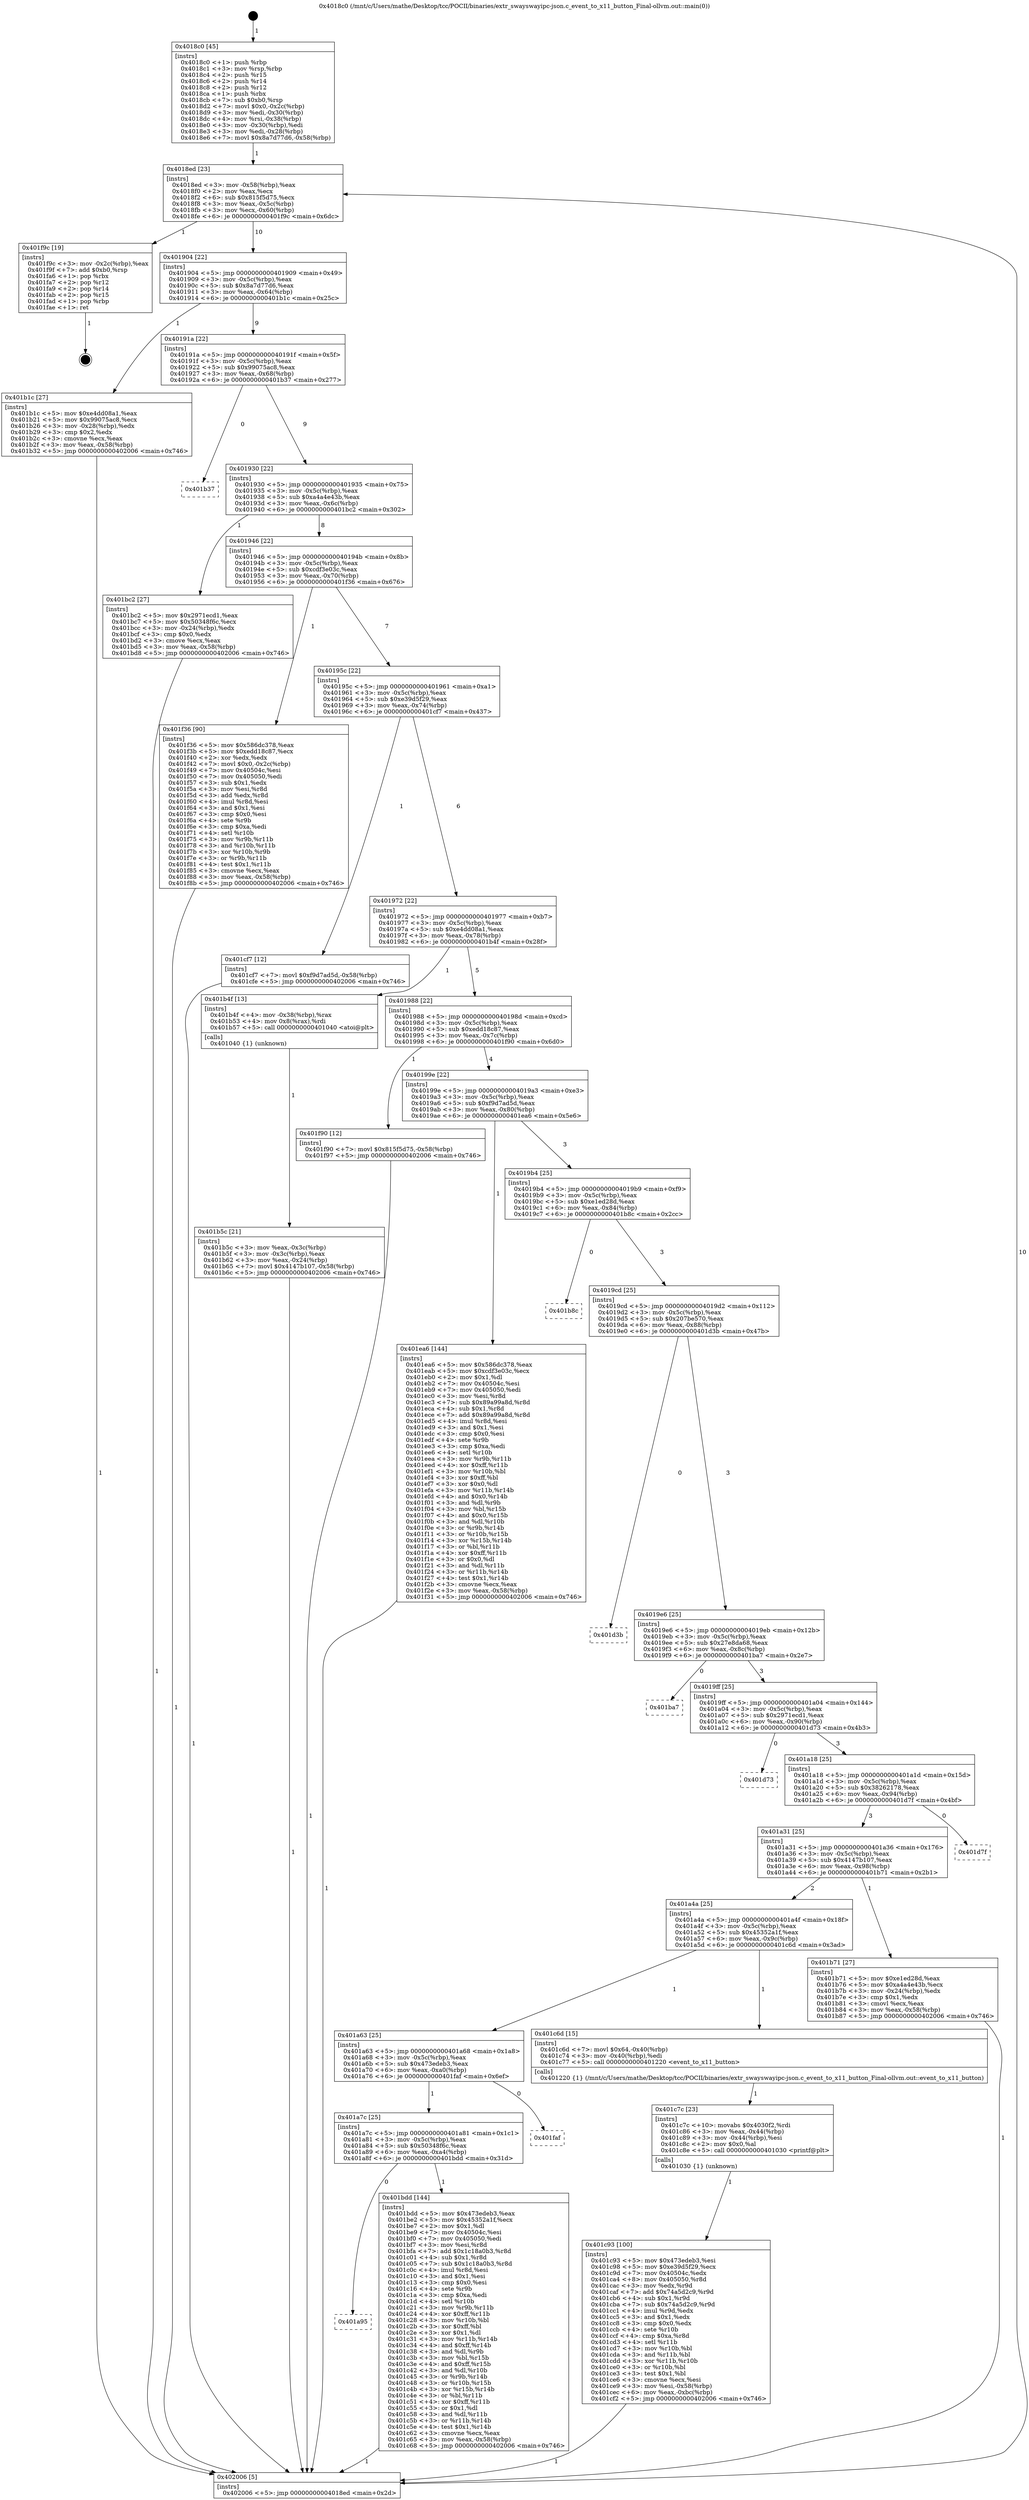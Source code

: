 digraph "0x4018c0" {
  label = "0x4018c0 (/mnt/c/Users/mathe/Desktop/tcc/POCII/binaries/extr_swayswayipc-json.c_event_to_x11_button_Final-ollvm.out::main(0))"
  labelloc = "t"
  node[shape=record]

  Entry [label="",width=0.3,height=0.3,shape=circle,fillcolor=black,style=filled]
  "0x4018ed" [label="{
     0x4018ed [23]\l
     | [instrs]\l
     &nbsp;&nbsp;0x4018ed \<+3\>: mov -0x58(%rbp),%eax\l
     &nbsp;&nbsp;0x4018f0 \<+2\>: mov %eax,%ecx\l
     &nbsp;&nbsp;0x4018f2 \<+6\>: sub $0x815f5d75,%ecx\l
     &nbsp;&nbsp;0x4018f8 \<+3\>: mov %eax,-0x5c(%rbp)\l
     &nbsp;&nbsp;0x4018fb \<+3\>: mov %ecx,-0x60(%rbp)\l
     &nbsp;&nbsp;0x4018fe \<+6\>: je 0000000000401f9c \<main+0x6dc\>\l
  }"]
  "0x401f9c" [label="{
     0x401f9c [19]\l
     | [instrs]\l
     &nbsp;&nbsp;0x401f9c \<+3\>: mov -0x2c(%rbp),%eax\l
     &nbsp;&nbsp;0x401f9f \<+7\>: add $0xb0,%rsp\l
     &nbsp;&nbsp;0x401fa6 \<+1\>: pop %rbx\l
     &nbsp;&nbsp;0x401fa7 \<+2\>: pop %r12\l
     &nbsp;&nbsp;0x401fa9 \<+2\>: pop %r14\l
     &nbsp;&nbsp;0x401fab \<+2\>: pop %r15\l
     &nbsp;&nbsp;0x401fad \<+1\>: pop %rbp\l
     &nbsp;&nbsp;0x401fae \<+1\>: ret\l
  }"]
  "0x401904" [label="{
     0x401904 [22]\l
     | [instrs]\l
     &nbsp;&nbsp;0x401904 \<+5\>: jmp 0000000000401909 \<main+0x49\>\l
     &nbsp;&nbsp;0x401909 \<+3\>: mov -0x5c(%rbp),%eax\l
     &nbsp;&nbsp;0x40190c \<+5\>: sub $0x8a7d77d6,%eax\l
     &nbsp;&nbsp;0x401911 \<+3\>: mov %eax,-0x64(%rbp)\l
     &nbsp;&nbsp;0x401914 \<+6\>: je 0000000000401b1c \<main+0x25c\>\l
  }"]
  Exit [label="",width=0.3,height=0.3,shape=circle,fillcolor=black,style=filled,peripheries=2]
  "0x401b1c" [label="{
     0x401b1c [27]\l
     | [instrs]\l
     &nbsp;&nbsp;0x401b1c \<+5\>: mov $0xe4dd08a1,%eax\l
     &nbsp;&nbsp;0x401b21 \<+5\>: mov $0x99075ac8,%ecx\l
     &nbsp;&nbsp;0x401b26 \<+3\>: mov -0x28(%rbp),%edx\l
     &nbsp;&nbsp;0x401b29 \<+3\>: cmp $0x2,%edx\l
     &nbsp;&nbsp;0x401b2c \<+3\>: cmovne %ecx,%eax\l
     &nbsp;&nbsp;0x401b2f \<+3\>: mov %eax,-0x58(%rbp)\l
     &nbsp;&nbsp;0x401b32 \<+5\>: jmp 0000000000402006 \<main+0x746\>\l
  }"]
  "0x40191a" [label="{
     0x40191a [22]\l
     | [instrs]\l
     &nbsp;&nbsp;0x40191a \<+5\>: jmp 000000000040191f \<main+0x5f\>\l
     &nbsp;&nbsp;0x40191f \<+3\>: mov -0x5c(%rbp),%eax\l
     &nbsp;&nbsp;0x401922 \<+5\>: sub $0x99075ac8,%eax\l
     &nbsp;&nbsp;0x401927 \<+3\>: mov %eax,-0x68(%rbp)\l
     &nbsp;&nbsp;0x40192a \<+6\>: je 0000000000401b37 \<main+0x277\>\l
  }"]
  "0x402006" [label="{
     0x402006 [5]\l
     | [instrs]\l
     &nbsp;&nbsp;0x402006 \<+5\>: jmp 00000000004018ed \<main+0x2d\>\l
  }"]
  "0x4018c0" [label="{
     0x4018c0 [45]\l
     | [instrs]\l
     &nbsp;&nbsp;0x4018c0 \<+1\>: push %rbp\l
     &nbsp;&nbsp;0x4018c1 \<+3\>: mov %rsp,%rbp\l
     &nbsp;&nbsp;0x4018c4 \<+2\>: push %r15\l
     &nbsp;&nbsp;0x4018c6 \<+2\>: push %r14\l
     &nbsp;&nbsp;0x4018c8 \<+2\>: push %r12\l
     &nbsp;&nbsp;0x4018ca \<+1\>: push %rbx\l
     &nbsp;&nbsp;0x4018cb \<+7\>: sub $0xb0,%rsp\l
     &nbsp;&nbsp;0x4018d2 \<+7\>: movl $0x0,-0x2c(%rbp)\l
     &nbsp;&nbsp;0x4018d9 \<+3\>: mov %edi,-0x30(%rbp)\l
     &nbsp;&nbsp;0x4018dc \<+4\>: mov %rsi,-0x38(%rbp)\l
     &nbsp;&nbsp;0x4018e0 \<+3\>: mov -0x30(%rbp),%edi\l
     &nbsp;&nbsp;0x4018e3 \<+3\>: mov %edi,-0x28(%rbp)\l
     &nbsp;&nbsp;0x4018e6 \<+7\>: movl $0x8a7d77d6,-0x58(%rbp)\l
  }"]
  "0x401c93" [label="{
     0x401c93 [100]\l
     | [instrs]\l
     &nbsp;&nbsp;0x401c93 \<+5\>: mov $0x473edeb3,%esi\l
     &nbsp;&nbsp;0x401c98 \<+5\>: mov $0xe39d5f29,%ecx\l
     &nbsp;&nbsp;0x401c9d \<+7\>: mov 0x40504c,%edx\l
     &nbsp;&nbsp;0x401ca4 \<+8\>: mov 0x405050,%r8d\l
     &nbsp;&nbsp;0x401cac \<+3\>: mov %edx,%r9d\l
     &nbsp;&nbsp;0x401caf \<+7\>: add $0x74a5d2c9,%r9d\l
     &nbsp;&nbsp;0x401cb6 \<+4\>: sub $0x1,%r9d\l
     &nbsp;&nbsp;0x401cba \<+7\>: sub $0x74a5d2c9,%r9d\l
     &nbsp;&nbsp;0x401cc1 \<+4\>: imul %r9d,%edx\l
     &nbsp;&nbsp;0x401cc5 \<+3\>: and $0x1,%edx\l
     &nbsp;&nbsp;0x401cc8 \<+3\>: cmp $0x0,%edx\l
     &nbsp;&nbsp;0x401ccb \<+4\>: sete %r10b\l
     &nbsp;&nbsp;0x401ccf \<+4\>: cmp $0xa,%r8d\l
     &nbsp;&nbsp;0x401cd3 \<+4\>: setl %r11b\l
     &nbsp;&nbsp;0x401cd7 \<+3\>: mov %r10b,%bl\l
     &nbsp;&nbsp;0x401cda \<+3\>: and %r11b,%bl\l
     &nbsp;&nbsp;0x401cdd \<+3\>: xor %r11b,%r10b\l
     &nbsp;&nbsp;0x401ce0 \<+3\>: or %r10b,%bl\l
     &nbsp;&nbsp;0x401ce3 \<+3\>: test $0x1,%bl\l
     &nbsp;&nbsp;0x401ce6 \<+3\>: cmovne %ecx,%esi\l
     &nbsp;&nbsp;0x401ce9 \<+3\>: mov %esi,-0x58(%rbp)\l
     &nbsp;&nbsp;0x401cec \<+6\>: mov %eax,-0xbc(%rbp)\l
     &nbsp;&nbsp;0x401cf2 \<+5\>: jmp 0000000000402006 \<main+0x746\>\l
  }"]
  "0x401b37" [label="{
     0x401b37\l
  }", style=dashed]
  "0x401930" [label="{
     0x401930 [22]\l
     | [instrs]\l
     &nbsp;&nbsp;0x401930 \<+5\>: jmp 0000000000401935 \<main+0x75\>\l
     &nbsp;&nbsp;0x401935 \<+3\>: mov -0x5c(%rbp),%eax\l
     &nbsp;&nbsp;0x401938 \<+5\>: sub $0xa4a4e43b,%eax\l
     &nbsp;&nbsp;0x40193d \<+3\>: mov %eax,-0x6c(%rbp)\l
     &nbsp;&nbsp;0x401940 \<+6\>: je 0000000000401bc2 \<main+0x302\>\l
  }"]
  "0x401c7c" [label="{
     0x401c7c [23]\l
     | [instrs]\l
     &nbsp;&nbsp;0x401c7c \<+10\>: movabs $0x4030f2,%rdi\l
     &nbsp;&nbsp;0x401c86 \<+3\>: mov %eax,-0x44(%rbp)\l
     &nbsp;&nbsp;0x401c89 \<+3\>: mov -0x44(%rbp),%esi\l
     &nbsp;&nbsp;0x401c8c \<+2\>: mov $0x0,%al\l
     &nbsp;&nbsp;0x401c8e \<+5\>: call 0000000000401030 \<printf@plt\>\l
     | [calls]\l
     &nbsp;&nbsp;0x401030 \{1\} (unknown)\l
  }"]
  "0x401bc2" [label="{
     0x401bc2 [27]\l
     | [instrs]\l
     &nbsp;&nbsp;0x401bc2 \<+5\>: mov $0x2971ecd1,%eax\l
     &nbsp;&nbsp;0x401bc7 \<+5\>: mov $0x50348f6c,%ecx\l
     &nbsp;&nbsp;0x401bcc \<+3\>: mov -0x24(%rbp),%edx\l
     &nbsp;&nbsp;0x401bcf \<+3\>: cmp $0x0,%edx\l
     &nbsp;&nbsp;0x401bd2 \<+3\>: cmove %ecx,%eax\l
     &nbsp;&nbsp;0x401bd5 \<+3\>: mov %eax,-0x58(%rbp)\l
     &nbsp;&nbsp;0x401bd8 \<+5\>: jmp 0000000000402006 \<main+0x746\>\l
  }"]
  "0x401946" [label="{
     0x401946 [22]\l
     | [instrs]\l
     &nbsp;&nbsp;0x401946 \<+5\>: jmp 000000000040194b \<main+0x8b\>\l
     &nbsp;&nbsp;0x40194b \<+3\>: mov -0x5c(%rbp),%eax\l
     &nbsp;&nbsp;0x40194e \<+5\>: sub $0xcdf3e03c,%eax\l
     &nbsp;&nbsp;0x401953 \<+3\>: mov %eax,-0x70(%rbp)\l
     &nbsp;&nbsp;0x401956 \<+6\>: je 0000000000401f36 \<main+0x676\>\l
  }"]
  "0x401a95" [label="{
     0x401a95\l
  }", style=dashed]
  "0x401f36" [label="{
     0x401f36 [90]\l
     | [instrs]\l
     &nbsp;&nbsp;0x401f36 \<+5\>: mov $0x586dc378,%eax\l
     &nbsp;&nbsp;0x401f3b \<+5\>: mov $0xedd18c87,%ecx\l
     &nbsp;&nbsp;0x401f40 \<+2\>: xor %edx,%edx\l
     &nbsp;&nbsp;0x401f42 \<+7\>: movl $0x0,-0x2c(%rbp)\l
     &nbsp;&nbsp;0x401f49 \<+7\>: mov 0x40504c,%esi\l
     &nbsp;&nbsp;0x401f50 \<+7\>: mov 0x405050,%edi\l
     &nbsp;&nbsp;0x401f57 \<+3\>: sub $0x1,%edx\l
     &nbsp;&nbsp;0x401f5a \<+3\>: mov %esi,%r8d\l
     &nbsp;&nbsp;0x401f5d \<+3\>: add %edx,%r8d\l
     &nbsp;&nbsp;0x401f60 \<+4\>: imul %r8d,%esi\l
     &nbsp;&nbsp;0x401f64 \<+3\>: and $0x1,%esi\l
     &nbsp;&nbsp;0x401f67 \<+3\>: cmp $0x0,%esi\l
     &nbsp;&nbsp;0x401f6a \<+4\>: sete %r9b\l
     &nbsp;&nbsp;0x401f6e \<+3\>: cmp $0xa,%edi\l
     &nbsp;&nbsp;0x401f71 \<+4\>: setl %r10b\l
     &nbsp;&nbsp;0x401f75 \<+3\>: mov %r9b,%r11b\l
     &nbsp;&nbsp;0x401f78 \<+3\>: and %r10b,%r11b\l
     &nbsp;&nbsp;0x401f7b \<+3\>: xor %r10b,%r9b\l
     &nbsp;&nbsp;0x401f7e \<+3\>: or %r9b,%r11b\l
     &nbsp;&nbsp;0x401f81 \<+4\>: test $0x1,%r11b\l
     &nbsp;&nbsp;0x401f85 \<+3\>: cmovne %ecx,%eax\l
     &nbsp;&nbsp;0x401f88 \<+3\>: mov %eax,-0x58(%rbp)\l
     &nbsp;&nbsp;0x401f8b \<+5\>: jmp 0000000000402006 \<main+0x746\>\l
  }"]
  "0x40195c" [label="{
     0x40195c [22]\l
     | [instrs]\l
     &nbsp;&nbsp;0x40195c \<+5\>: jmp 0000000000401961 \<main+0xa1\>\l
     &nbsp;&nbsp;0x401961 \<+3\>: mov -0x5c(%rbp),%eax\l
     &nbsp;&nbsp;0x401964 \<+5\>: sub $0xe39d5f29,%eax\l
     &nbsp;&nbsp;0x401969 \<+3\>: mov %eax,-0x74(%rbp)\l
     &nbsp;&nbsp;0x40196c \<+6\>: je 0000000000401cf7 \<main+0x437\>\l
  }"]
  "0x401bdd" [label="{
     0x401bdd [144]\l
     | [instrs]\l
     &nbsp;&nbsp;0x401bdd \<+5\>: mov $0x473edeb3,%eax\l
     &nbsp;&nbsp;0x401be2 \<+5\>: mov $0x45352a1f,%ecx\l
     &nbsp;&nbsp;0x401be7 \<+2\>: mov $0x1,%dl\l
     &nbsp;&nbsp;0x401be9 \<+7\>: mov 0x40504c,%esi\l
     &nbsp;&nbsp;0x401bf0 \<+7\>: mov 0x405050,%edi\l
     &nbsp;&nbsp;0x401bf7 \<+3\>: mov %esi,%r8d\l
     &nbsp;&nbsp;0x401bfa \<+7\>: add $0x1c18a0b3,%r8d\l
     &nbsp;&nbsp;0x401c01 \<+4\>: sub $0x1,%r8d\l
     &nbsp;&nbsp;0x401c05 \<+7\>: sub $0x1c18a0b3,%r8d\l
     &nbsp;&nbsp;0x401c0c \<+4\>: imul %r8d,%esi\l
     &nbsp;&nbsp;0x401c10 \<+3\>: and $0x1,%esi\l
     &nbsp;&nbsp;0x401c13 \<+3\>: cmp $0x0,%esi\l
     &nbsp;&nbsp;0x401c16 \<+4\>: sete %r9b\l
     &nbsp;&nbsp;0x401c1a \<+3\>: cmp $0xa,%edi\l
     &nbsp;&nbsp;0x401c1d \<+4\>: setl %r10b\l
     &nbsp;&nbsp;0x401c21 \<+3\>: mov %r9b,%r11b\l
     &nbsp;&nbsp;0x401c24 \<+4\>: xor $0xff,%r11b\l
     &nbsp;&nbsp;0x401c28 \<+3\>: mov %r10b,%bl\l
     &nbsp;&nbsp;0x401c2b \<+3\>: xor $0xff,%bl\l
     &nbsp;&nbsp;0x401c2e \<+3\>: xor $0x1,%dl\l
     &nbsp;&nbsp;0x401c31 \<+3\>: mov %r11b,%r14b\l
     &nbsp;&nbsp;0x401c34 \<+4\>: and $0xff,%r14b\l
     &nbsp;&nbsp;0x401c38 \<+3\>: and %dl,%r9b\l
     &nbsp;&nbsp;0x401c3b \<+3\>: mov %bl,%r15b\l
     &nbsp;&nbsp;0x401c3e \<+4\>: and $0xff,%r15b\l
     &nbsp;&nbsp;0x401c42 \<+3\>: and %dl,%r10b\l
     &nbsp;&nbsp;0x401c45 \<+3\>: or %r9b,%r14b\l
     &nbsp;&nbsp;0x401c48 \<+3\>: or %r10b,%r15b\l
     &nbsp;&nbsp;0x401c4b \<+3\>: xor %r15b,%r14b\l
     &nbsp;&nbsp;0x401c4e \<+3\>: or %bl,%r11b\l
     &nbsp;&nbsp;0x401c51 \<+4\>: xor $0xff,%r11b\l
     &nbsp;&nbsp;0x401c55 \<+3\>: or $0x1,%dl\l
     &nbsp;&nbsp;0x401c58 \<+3\>: and %dl,%r11b\l
     &nbsp;&nbsp;0x401c5b \<+3\>: or %r11b,%r14b\l
     &nbsp;&nbsp;0x401c5e \<+4\>: test $0x1,%r14b\l
     &nbsp;&nbsp;0x401c62 \<+3\>: cmovne %ecx,%eax\l
     &nbsp;&nbsp;0x401c65 \<+3\>: mov %eax,-0x58(%rbp)\l
     &nbsp;&nbsp;0x401c68 \<+5\>: jmp 0000000000402006 \<main+0x746\>\l
  }"]
  "0x401cf7" [label="{
     0x401cf7 [12]\l
     | [instrs]\l
     &nbsp;&nbsp;0x401cf7 \<+7\>: movl $0xf9d7ad5d,-0x58(%rbp)\l
     &nbsp;&nbsp;0x401cfe \<+5\>: jmp 0000000000402006 \<main+0x746\>\l
  }"]
  "0x401972" [label="{
     0x401972 [22]\l
     | [instrs]\l
     &nbsp;&nbsp;0x401972 \<+5\>: jmp 0000000000401977 \<main+0xb7\>\l
     &nbsp;&nbsp;0x401977 \<+3\>: mov -0x5c(%rbp),%eax\l
     &nbsp;&nbsp;0x40197a \<+5\>: sub $0xe4dd08a1,%eax\l
     &nbsp;&nbsp;0x40197f \<+3\>: mov %eax,-0x78(%rbp)\l
     &nbsp;&nbsp;0x401982 \<+6\>: je 0000000000401b4f \<main+0x28f\>\l
  }"]
  "0x401a7c" [label="{
     0x401a7c [25]\l
     | [instrs]\l
     &nbsp;&nbsp;0x401a7c \<+5\>: jmp 0000000000401a81 \<main+0x1c1\>\l
     &nbsp;&nbsp;0x401a81 \<+3\>: mov -0x5c(%rbp),%eax\l
     &nbsp;&nbsp;0x401a84 \<+5\>: sub $0x50348f6c,%eax\l
     &nbsp;&nbsp;0x401a89 \<+6\>: mov %eax,-0xa4(%rbp)\l
     &nbsp;&nbsp;0x401a8f \<+6\>: je 0000000000401bdd \<main+0x31d\>\l
  }"]
  "0x401b4f" [label="{
     0x401b4f [13]\l
     | [instrs]\l
     &nbsp;&nbsp;0x401b4f \<+4\>: mov -0x38(%rbp),%rax\l
     &nbsp;&nbsp;0x401b53 \<+4\>: mov 0x8(%rax),%rdi\l
     &nbsp;&nbsp;0x401b57 \<+5\>: call 0000000000401040 \<atoi@plt\>\l
     | [calls]\l
     &nbsp;&nbsp;0x401040 \{1\} (unknown)\l
  }"]
  "0x401988" [label="{
     0x401988 [22]\l
     | [instrs]\l
     &nbsp;&nbsp;0x401988 \<+5\>: jmp 000000000040198d \<main+0xcd\>\l
     &nbsp;&nbsp;0x40198d \<+3\>: mov -0x5c(%rbp),%eax\l
     &nbsp;&nbsp;0x401990 \<+5\>: sub $0xedd18c87,%eax\l
     &nbsp;&nbsp;0x401995 \<+3\>: mov %eax,-0x7c(%rbp)\l
     &nbsp;&nbsp;0x401998 \<+6\>: je 0000000000401f90 \<main+0x6d0\>\l
  }"]
  "0x401b5c" [label="{
     0x401b5c [21]\l
     | [instrs]\l
     &nbsp;&nbsp;0x401b5c \<+3\>: mov %eax,-0x3c(%rbp)\l
     &nbsp;&nbsp;0x401b5f \<+3\>: mov -0x3c(%rbp),%eax\l
     &nbsp;&nbsp;0x401b62 \<+3\>: mov %eax,-0x24(%rbp)\l
     &nbsp;&nbsp;0x401b65 \<+7\>: movl $0x4147b107,-0x58(%rbp)\l
     &nbsp;&nbsp;0x401b6c \<+5\>: jmp 0000000000402006 \<main+0x746\>\l
  }"]
  "0x401faf" [label="{
     0x401faf\l
  }", style=dashed]
  "0x401f90" [label="{
     0x401f90 [12]\l
     | [instrs]\l
     &nbsp;&nbsp;0x401f90 \<+7\>: movl $0x815f5d75,-0x58(%rbp)\l
     &nbsp;&nbsp;0x401f97 \<+5\>: jmp 0000000000402006 \<main+0x746\>\l
  }"]
  "0x40199e" [label="{
     0x40199e [22]\l
     | [instrs]\l
     &nbsp;&nbsp;0x40199e \<+5\>: jmp 00000000004019a3 \<main+0xe3\>\l
     &nbsp;&nbsp;0x4019a3 \<+3\>: mov -0x5c(%rbp),%eax\l
     &nbsp;&nbsp;0x4019a6 \<+5\>: sub $0xf9d7ad5d,%eax\l
     &nbsp;&nbsp;0x4019ab \<+3\>: mov %eax,-0x80(%rbp)\l
     &nbsp;&nbsp;0x4019ae \<+6\>: je 0000000000401ea6 \<main+0x5e6\>\l
  }"]
  "0x401a63" [label="{
     0x401a63 [25]\l
     | [instrs]\l
     &nbsp;&nbsp;0x401a63 \<+5\>: jmp 0000000000401a68 \<main+0x1a8\>\l
     &nbsp;&nbsp;0x401a68 \<+3\>: mov -0x5c(%rbp),%eax\l
     &nbsp;&nbsp;0x401a6b \<+5\>: sub $0x473edeb3,%eax\l
     &nbsp;&nbsp;0x401a70 \<+6\>: mov %eax,-0xa0(%rbp)\l
     &nbsp;&nbsp;0x401a76 \<+6\>: je 0000000000401faf \<main+0x6ef\>\l
  }"]
  "0x401ea6" [label="{
     0x401ea6 [144]\l
     | [instrs]\l
     &nbsp;&nbsp;0x401ea6 \<+5\>: mov $0x586dc378,%eax\l
     &nbsp;&nbsp;0x401eab \<+5\>: mov $0xcdf3e03c,%ecx\l
     &nbsp;&nbsp;0x401eb0 \<+2\>: mov $0x1,%dl\l
     &nbsp;&nbsp;0x401eb2 \<+7\>: mov 0x40504c,%esi\l
     &nbsp;&nbsp;0x401eb9 \<+7\>: mov 0x405050,%edi\l
     &nbsp;&nbsp;0x401ec0 \<+3\>: mov %esi,%r8d\l
     &nbsp;&nbsp;0x401ec3 \<+7\>: sub $0x89a99a8d,%r8d\l
     &nbsp;&nbsp;0x401eca \<+4\>: sub $0x1,%r8d\l
     &nbsp;&nbsp;0x401ece \<+7\>: add $0x89a99a8d,%r8d\l
     &nbsp;&nbsp;0x401ed5 \<+4\>: imul %r8d,%esi\l
     &nbsp;&nbsp;0x401ed9 \<+3\>: and $0x1,%esi\l
     &nbsp;&nbsp;0x401edc \<+3\>: cmp $0x0,%esi\l
     &nbsp;&nbsp;0x401edf \<+4\>: sete %r9b\l
     &nbsp;&nbsp;0x401ee3 \<+3\>: cmp $0xa,%edi\l
     &nbsp;&nbsp;0x401ee6 \<+4\>: setl %r10b\l
     &nbsp;&nbsp;0x401eea \<+3\>: mov %r9b,%r11b\l
     &nbsp;&nbsp;0x401eed \<+4\>: xor $0xff,%r11b\l
     &nbsp;&nbsp;0x401ef1 \<+3\>: mov %r10b,%bl\l
     &nbsp;&nbsp;0x401ef4 \<+3\>: xor $0xff,%bl\l
     &nbsp;&nbsp;0x401ef7 \<+3\>: xor $0x0,%dl\l
     &nbsp;&nbsp;0x401efa \<+3\>: mov %r11b,%r14b\l
     &nbsp;&nbsp;0x401efd \<+4\>: and $0x0,%r14b\l
     &nbsp;&nbsp;0x401f01 \<+3\>: and %dl,%r9b\l
     &nbsp;&nbsp;0x401f04 \<+3\>: mov %bl,%r15b\l
     &nbsp;&nbsp;0x401f07 \<+4\>: and $0x0,%r15b\l
     &nbsp;&nbsp;0x401f0b \<+3\>: and %dl,%r10b\l
     &nbsp;&nbsp;0x401f0e \<+3\>: or %r9b,%r14b\l
     &nbsp;&nbsp;0x401f11 \<+3\>: or %r10b,%r15b\l
     &nbsp;&nbsp;0x401f14 \<+3\>: xor %r15b,%r14b\l
     &nbsp;&nbsp;0x401f17 \<+3\>: or %bl,%r11b\l
     &nbsp;&nbsp;0x401f1a \<+4\>: xor $0xff,%r11b\l
     &nbsp;&nbsp;0x401f1e \<+3\>: or $0x0,%dl\l
     &nbsp;&nbsp;0x401f21 \<+3\>: and %dl,%r11b\l
     &nbsp;&nbsp;0x401f24 \<+3\>: or %r11b,%r14b\l
     &nbsp;&nbsp;0x401f27 \<+4\>: test $0x1,%r14b\l
     &nbsp;&nbsp;0x401f2b \<+3\>: cmovne %ecx,%eax\l
     &nbsp;&nbsp;0x401f2e \<+3\>: mov %eax,-0x58(%rbp)\l
     &nbsp;&nbsp;0x401f31 \<+5\>: jmp 0000000000402006 \<main+0x746\>\l
  }"]
  "0x4019b4" [label="{
     0x4019b4 [25]\l
     | [instrs]\l
     &nbsp;&nbsp;0x4019b4 \<+5\>: jmp 00000000004019b9 \<main+0xf9\>\l
     &nbsp;&nbsp;0x4019b9 \<+3\>: mov -0x5c(%rbp),%eax\l
     &nbsp;&nbsp;0x4019bc \<+5\>: sub $0xe1ed28d,%eax\l
     &nbsp;&nbsp;0x4019c1 \<+6\>: mov %eax,-0x84(%rbp)\l
     &nbsp;&nbsp;0x4019c7 \<+6\>: je 0000000000401b8c \<main+0x2cc\>\l
  }"]
  "0x401c6d" [label="{
     0x401c6d [15]\l
     | [instrs]\l
     &nbsp;&nbsp;0x401c6d \<+7\>: movl $0x64,-0x40(%rbp)\l
     &nbsp;&nbsp;0x401c74 \<+3\>: mov -0x40(%rbp),%edi\l
     &nbsp;&nbsp;0x401c77 \<+5\>: call 0000000000401220 \<event_to_x11_button\>\l
     | [calls]\l
     &nbsp;&nbsp;0x401220 \{1\} (/mnt/c/Users/mathe/Desktop/tcc/POCII/binaries/extr_swayswayipc-json.c_event_to_x11_button_Final-ollvm.out::event_to_x11_button)\l
  }"]
  "0x401b8c" [label="{
     0x401b8c\l
  }", style=dashed]
  "0x4019cd" [label="{
     0x4019cd [25]\l
     | [instrs]\l
     &nbsp;&nbsp;0x4019cd \<+5\>: jmp 00000000004019d2 \<main+0x112\>\l
     &nbsp;&nbsp;0x4019d2 \<+3\>: mov -0x5c(%rbp),%eax\l
     &nbsp;&nbsp;0x4019d5 \<+5\>: sub $0x207be570,%eax\l
     &nbsp;&nbsp;0x4019da \<+6\>: mov %eax,-0x88(%rbp)\l
     &nbsp;&nbsp;0x4019e0 \<+6\>: je 0000000000401d3b \<main+0x47b\>\l
  }"]
  "0x401a4a" [label="{
     0x401a4a [25]\l
     | [instrs]\l
     &nbsp;&nbsp;0x401a4a \<+5\>: jmp 0000000000401a4f \<main+0x18f\>\l
     &nbsp;&nbsp;0x401a4f \<+3\>: mov -0x5c(%rbp),%eax\l
     &nbsp;&nbsp;0x401a52 \<+5\>: sub $0x45352a1f,%eax\l
     &nbsp;&nbsp;0x401a57 \<+6\>: mov %eax,-0x9c(%rbp)\l
     &nbsp;&nbsp;0x401a5d \<+6\>: je 0000000000401c6d \<main+0x3ad\>\l
  }"]
  "0x401d3b" [label="{
     0x401d3b\l
  }", style=dashed]
  "0x4019e6" [label="{
     0x4019e6 [25]\l
     | [instrs]\l
     &nbsp;&nbsp;0x4019e6 \<+5\>: jmp 00000000004019eb \<main+0x12b\>\l
     &nbsp;&nbsp;0x4019eb \<+3\>: mov -0x5c(%rbp),%eax\l
     &nbsp;&nbsp;0x4019ee \<+5\>: sub $0x27e8da68,%eax\l
     &nbsp;&nbsp;0x4019f3 \<+6\>: mov %eax,-0x8c(%rbp)\l
     &nbsp;&nbsp;0x4019f9 \<+6\>: je 0000000000401ba7 \<main+0x2e7\>\l
  }"]
  "0x401b71" [label="{
     0x401b71 [27]\l
     | [instrs]\l
     &nbsp;&nbsp;0x401b71 \<+5\>: mov $0xe1ed28d,%eax\l
     &nbsp;&nbsp;0x401b76 \<+5\>: mov $0xa4a4e43b,%ecx\l
     &nbsp;&nbsp;0x401b7b \<+3\>: mov -0x24(%rbp),%edx\l
     &nbsp;&nbsp;0x401b7e \<+3\>: cmp $0x1,%edx\l
     &nbsp;&nbsp;0x401b81 \<+3\>: cmovl %ecx,%eax\l
     &nbsp;&nbsp;0x401b84 \<+3\>: mov %eax,-0x58(%rbp)\l
     &nbsp;&nbsp;0x401b87 \<+5\>: jmp 0000000000402006 \<main+0x746\>\l
  }"]
  "0x401ba7" [label="{
     0x401ba7\l
  }", style=dashed]
  "0x4019ff" [label="{
     0x4019ff [25]\l
     | [instrs]\l
     &nbsp;&nbsp;0x4019ff \<+5\>: jmp 0000000000401a04 \<main+0x144\>\l
     &nbsp;&nbsp;0x401a04 \<+3\>: mov -0x5c(%rbp),%eax\l
     &nbsp;&nbsp;0x401a07 \<+5\>: sub $0x2971ecd1,%eax\l
     &nbsp;&nbsp;0x401a0c \<+6\>: mov %eax,-0x90(%rbp)\l
     &nbsp;&nbsp;0x401a12 \<+6\>: je 0000000000401d73 \<main+0x4b3\>\l
  }"]
  "0x401a31" [label="{
     0x401a31 [25]\l
     | [instrs]\l
     &nbsp;&nbsp;0x401a31 \<+5\>: jmp 0000000000401a36 \<main+0x176\>\l
     &nbsp;&nbsp;0x401a36 \<+3\>: mov -0x5c(%rbp),%eax\l
     &nbsp;&nbsp;0x401a39 \<+5\>: sub $0x4147b107,%eax\l
     &nbsp;&nbsp;0x401a3e \<+6\>: mov %eax,-0x98(%rbp)\l
     &nbsp;&nbsp;0x401a44 \<+6\>: je 0000000000401b71 \<main+0x2b1\>\l
  }"]
  "0x401d73" [label="{
     0x401d73\l
  }", style=dashed]
  "0x401a18" [label="{
     0x401a18 [25]\l
     | [instrs]\l
     &nbsp;&nbsp;0x401a18 \<+5\>: jmp 0000000000401a1d \<main+0x15d\>\l
     &nbsp;&nbsp;0x401a1d \<+3\>: mov -0x5c(%rbp),%eax\l
     &nbsp;&nbsp;0x401a20 \<+5\>: sub $0x38262178,%eax\l
     &nbsp;&nbsp;0x401a25 \<+6\>: mov %eax,-0x94(%rbp)\l
     &nbsp;&nbsp;0x401a2b \<+6\>: je 0000000000401d7f \<main+0x4bf\>\l
  }"]
  "0x401d7f" [label="{
     0x401d7f\l
  }", style=dashed]
  Entry -> "0x4018c0" [label=" 1"]
  "0x4018ed" -> "0x401f9c" [label=" 1"]
  "0x4018ed" -> "0x401904" [label=" 10"]
  "0x401f9c" -> Exit [label=" 1"]
  "0x401904" -> "0x401b1c" [label=" 1"]
  "0x401904" -> "0x40191a" [label=" 9"]
  "0x401b1c" -> "0x402006" [label=" 1"]
  "0x4018c0" -> "0x4018ed" [label=" 1"]
  "0x402006" -> "0x4018ed" [label=" 10"]
  "0x401f90" -> "0x402006" [label=" 1"]
  "0x40191a" -> "0x401b37" [label=" 0"]
  "0x40191a" -> "0x401930" [label=" 9"]
  "0x401f36" -> "0x402006" [label=" 1"]
  "0x401930" -> "0x401bc2" [label=" 1"]
  "0x401930" -> "0x401946" [label=" 8"]
  "0x401ea6" -> "0x402006" [label=" 1"]
  "0x401946" -> "0x401f36" [label=" 1"]
  "0x401946" -> "0x40195c" [label=" 7"]
  "0x401cf7" -> "0x402006" [label=" 1"]
  "0x40195c" -> "0x401cf7" [label=" 1"]
  "0x40195c" -> "0x401972" [label=" 6"]
  "0x401c93" -> "0x402006" [label=" 1"]
  "0x401972" -> "0x401b4f" [label=" 1"]
  "0x401972" -> "0x401988" [label=" 5"]
  "0x401b4f" -> "0x401b5c" [label=" 1"]
  "0x401b5c" -> "0x402006" [label=" 1"]
  "0x401c6d" -> "0x401c7c" [label=" 1"]
  "0x401988" -> "0x401f90" [label=" 1"]
  "0x401988" -> "0x40199e" [label=" 4"]
  "0x401bdd" -> "0x402006" [label=" 1"]
  "0x40199e" -> "0x401ea6" [label=" 1"]
  "0x40199e" -> "0x4019b4" [label=" 3"]
  "0x401a7c" -> "0x401bdd" [label=" 1"]
  "0x4019b4" -> "0x401b8c" [label=" 0"]
  "0x4019b4" -> "0x4019cd" [label=" 3"]
  "0x401c7c" -> "0x401c93" [label=" 1"]
  "0x4019cd" -> "0x401d3b" [label=" 0"]
  "0x4019cd" -> "0x4019e6" [label=" 3"]
  "0x401a63" -> "0x401faf" [label=" 0"]
  "0x4019e6" -> "0x401ba7" [label=" 0"]
  "0x4019e6" -> "0x4019ff" [label=" 3"]
  "0x401a7c" -> "0x401a95" [label=" 0"]
  "0x4019ff" -> "0x401d73" [label=" 0"]
  "0x4019ff" -> "0x401a18" [label=" 3"]
  "0x401a4a" -> "0x401c6d" [label=" 1"]
  "0x401a18" -> "0x401d7f" [label=" 0"]
  "0x401a18" -> "0x401a31" [label=" 3"]
  "0x401a4a" -> "0x401a63" [label=" 1"]
  "0x401a31" -> "0x401b71" [label=" 1"]
  "0x401a31" -> "0x401a4a" [label=" 2"]
  "0x401b71" -> "0x402006" [label=" 1"]
  "0x401bc2" -> "0x402006" [label=" 1"]
  "0x401a63" -> "0x401a7c" [label=" 1"]
}
